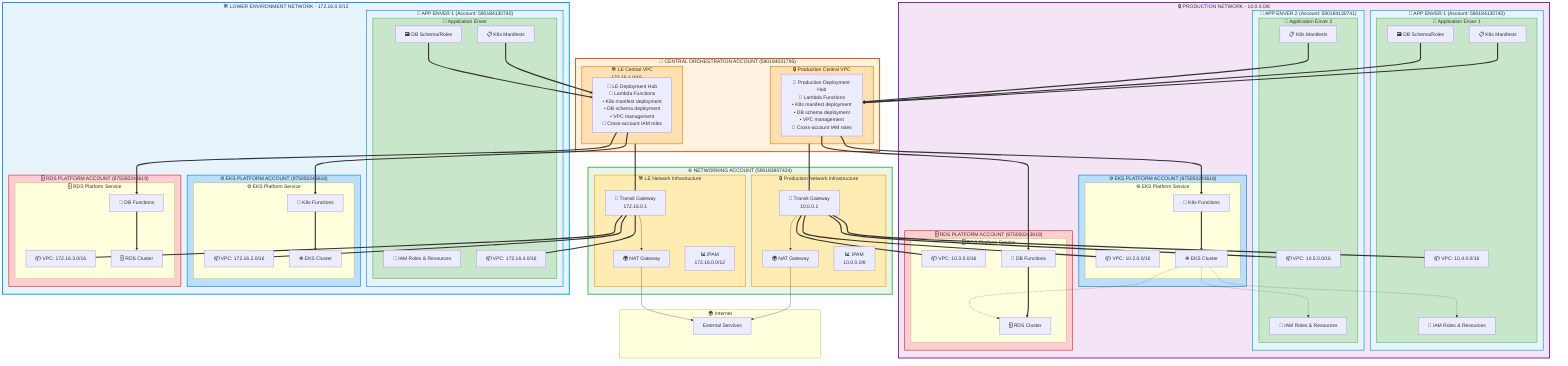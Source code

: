 flowchart TB
    %% ========================================
    %% NETWORKING ACCOUNT - Contains Both Networks
    %% ========================================
    subgraph NetworkingAccount["🌐 NETWORKING ACCOUNT (590183907424)"]
        direction TB
        
        %% Production Network Infrastructure
        subgraph ProdNetInfra["🔒 Production Network Infrastructure"]
            direction LR
            TGWProd["🔗 Transit Gateway<br/>10.0.0.1"]
            NATProd["🌍 NAT Gateway"]
            IPAMProd["📊 IPAM<br/>10.0.0.0/8"]
        end
        
        %% LE Network Infrastructure  
        subgraph LENetInfra["🛠️ LE Network Infrastructure"]
            direction LR
            TGWLE["🔗 Transit Gateway<br/>172.16.0.1"]
            NATLE["🌍 NAT Gateway"]
            IPAMLE["📊 IPAM<br/>172.16.0.0/12"]
        end
    end

    %% ========================================
    %% CENTRAL ORCHESTRATION ACCOUNT - Contains VPCs for Both Networks
    %% ========================================
    subgraph CentralAccount["🎯 CENTRAL ORCHESTRATION ACCOUNT (590184031795)"]
        direction LR
        
        %% Production Network Central VPC with its deployment hub
        subgraph ProdCentralVPC["🔒 Production Central VPC<br/>10.1.0.0/16"]
            direction TB
            CentralControlProd["🎯 Production Deployment Hub<br/>🔧 Lambda Functions<br/>• K8s manifest deployment<br/>• DB schema deployment<br/>• VPC management<br/>🔐 Cross-account IAM roles"]
        end
        
        %% LE Network Central VPC with its deployment hub
        subgraph LECentralVPC["🛠️ LE Central VPC<br/>172.16.1.0/16"]
            direction TB
            CentralControlLE["🎯 LE Deployment Hub<br/>🔧 Lambda Functions<br/>• K8s manifest deployment<br/>• DB schema deployment<br/>• VPC management<br/>🔐 Cross-account IAM roles"]
        end
    end

    %% ========================================
    %% PRODUCTION NETWORK - 10.0.0.0/8
    %% Envers surrounding the network infrastructure
    %% ========================================
    subgraph ProdNetwork["🔒 PRODUCTION NETWORK - 10.0.0.0/8"]
        direction TB
        
        
        %% Left: Application Envers
        subgraph ProdApp1["📱 APP ENVER 1 (Account: 590184130740)"]
            direction TB
            subgraph ProdEnver1["🚀 Application Enver 1"]
                App1ManifestProd["📋 K8s Manifests"]
                App1SchemaProd["🗃️ DB Schema/Roles"]
                App1ResProd["💾 IAM Roles & Resources"]
                App1VPCProd["📦 VPC: 10.4.0.0/16"]
            end
        end
        
        subgraph ProdApp2["📱 APP ENVER 2 (Account: 590184130741)"]
            direction TB
            subgraph ProdEnver2["🚀 Application Enver 2"]
                App2ManifestProd["📋 K8s Manifests"]
                App2ResProd["💾 IAM Roles & Resources"]
                App2VPCProd["📦 VPC: 10.5.0.0/16"]
            end
        end
        
        %% Right: Platform Services
        subgraph ProdEKSAccount["⚙️ EKS PLATFORM ACCOUNT (975050243618)"]
            direction TB
            subgraph ProdEKS["⚙️ EKS Platform Service"]
                EKSVPCProd["📦 VPC: 10.2.0.0/16"]
                EKSProd["☸️ EKS Cluster"]
                EKSDeployProd["🚀 K8s Functions"]
            end
        end
        
        subgraph ProdRDSAccount["🗄️ RDS PLATFORM ACCOUNT (975050243619)"]
            direction TB
            subgraph ProdRDS["🗄️ RDS Platform Service"]
                RDSVPCProd["📦 VPC: 10.3.0.0/16"]
                RDSProd["🗄️ RDS Cluster"]
                RDSDeployProd["🚀 DB Functions"]
            end
        end
        
        %% Position around network infrastructure
        ProdNetInfra
    end

    %% ========================================
    %% LOWER ENVIRONMENT NETWORK - 172.16.0.0/12
    %% Envers surrounding the network infrastructure
    %% ========================================
    subgraph LENetwork["🛠️ LOWER ENVIRONMENT NETWORK - 172.16.0.0/12"]
        direction TB
        
        
        %% Left: Application Envers
        subgraph LEApp1["📱 APP ENVER 1 (Account: 590184130740)"]
            direction TB
            subgraph LEEnver1["🚀 Application Enver"]
                App1ManifestLE["📋 K8s Manifests"]
                App1SchemaLE["🗃️ DB Schema/Roles"]
                App1ResLENet["💾 IAM Roles & Resources"]
                App1VPCLENet["📦 VPC: 172.16.4.0/16"]
            end
        end
        
        %% Right: Platform Services
        subgraph LEEKSAccount["⚙️ EKS PLATFORM ACCOUNT (975050243618)"]
            direction TB
            subgraph LEEKS["⚙️ EKS Platform Service"]
                EKSVPCLENet["📦 VPC: 172.16.2.0/16"]
                EKSLENet["☸️ EKS Cluster"]
                EKSDeployLE["🚀 K8s Functions"]
            end
        end
        
        subgraph LERDSAccount["🗄️ RDS PLATFORM ACCOUNT (975050243619)"]
            direction TB
            subgraph LERDS["🗄️ RDS Platform Service"]
                RDSVPCLENet["📦 VPC: 172.16.3.0/16"]
                RDSLENet["🗄️ RDS Cluster"]
                RDSDeployLE["🚀 DB Functions"]
            end
        end
        
        %% Position around network infrastructure
        LENetInfra
    end

    %% ========================================
    %% INTERNET ACCESS
    %% ========================================
    subgraph Internet["🌍 Internet"]
        ExtServices["External Services"]
    end

    %% ========================================
    %% NETWORK BACKBONE CONNECTIONS
    %% ========================================
    
    %% Central VPCs connect to their respective TGWs
    ProdCentralVPC === TGWProd
    LECentralVPC === TGWLE
    
    %% Production TGW Hub - connecting all VPCs in production network
    TGWProd === EKSVPCProd
    TGWProd === RDSVPCProd
    TGWProd === App1VPCProd
    TGWProd === App2VPCProd
    
    %% LE TGW Hub - connecting all VPCs in LE network
    TGWLE === EKSVPCLENet
    TGWLE === RDSVPCLENet
    TGWLE === App1VPCLENet
    
    %% Internet Access
    TGWProd --> NATProd --> ExtServices
    TGWLE --> NATLE --> ExtServices

    %% ========================================
    %% APPLICATION-CENTRIC DEPLOYMENT FLOWS
    %% ========================================
    
    %% PRODUCTION: Apps → Production Hub → Platforms
    App1ManifestProd ==> CentralControlProd
    App1SchemaProd ==> CentralControlProd
    App2ManifestProd ==> CentralControlProd
    
    CentralControlProd ==> EKSDeployProd
    CentralControlProd ==> RDSDeployProd
    
    EKSDeployProd ==> EKSProd
    RDSDeployProd ==> RDSProd
    
    %% LOWER ENVIRONMENT: Apps → LE Hub → Platforms  
    App1ManifestLE ==> CentralControlLE
    App1SchemaLE ==> CentralControlLE
    
    CentralControlLE ==> EKSDeployLE
    CentralControlLE ==> RDSDeployLE
    
    EKSDeployLE ==> EKSLENet
    RDSDeployLE ==> RDSLENet
    
    %% ========================================
    %% RUNTIME COMMUNICATION (IRSA)
    %% ========================================
    
    %% Enver 1 & 2 Runtime Access
    EKSProd -.-> App1ResProd
    EKSProd -.-> RDSProd
    EKSProd -.-> App2ResProd

    %% ========================================
    %% STYLING
    %% ========================================
    
    %% Main network styling
    style ProdNetwork fill:#f3e5f5,stroke:#7b1fa2,stroke-width:3px
    style LENetwork fill:#e8f4fd,stroke:#039be5,stroke-width:3px
    
    %% Networking account styling
    style NetworkingAccount fill:#e8f5e8,stroke:#4caf50,stroke-width:3px
    
    %% Central account styling
    style CentralAccount fill:#fff3e0,stroke:#e65100,stroke-width:3px
    
    %% Platform account styling  
    style ProdEKSAccount fill:#bbdefb,stroke:#0288d1,stroke-width:2px
    style ProdRDSAccount fill:#ffcdd2,stroke:#d32f2f,stroke-width:2px
    style LEEKSAccount fill:#bbdefb,stroke:#0288d1,stroke-width:2px
    style LERDSAccount fill:#ffcdd2,stroke:#d32f2f,stroke-width:2px
    
    %% Application account styling
    style ProdApp1 fill:#e8f4fd,stroke:#039be5,stroke-width:2px
    style ProdApp2 fill:#e8f4fd,stroke:#039be5,stroke-width:2px
    style LEApp1 fill:#e8f4fd,stroke:#039be5,stroke-width:2px
    
    %% Enver styling
    style ProdEnver1 fill:#c8e6c9,stroke:#66bb6a,stroke-width:2px
    style ProdEnver2 fill:#c8e6c9,stroke:#66bb6a,stroke-width:2px
    style LEEnver1 fill:#c8e6c9,stroke:#66bb6a,stroke-width:2px
    
    %% Central VPC styling
    style ProdCentralVPC fill:#ffe0b2,stroke:#f57c00,stroke-width:2px
    style LECentralVPC fill:#ffe0b2,stroke:#f57c00,stroke-width:2px
    
    %% Network infrastructure styling
    style ProdNetInfra fill:#ffecb3,stroke:#ffa000,stroke-width:2px
    style LENetInfra fill:#ffecb3,stroke:#ffa000,stroke-width:2px